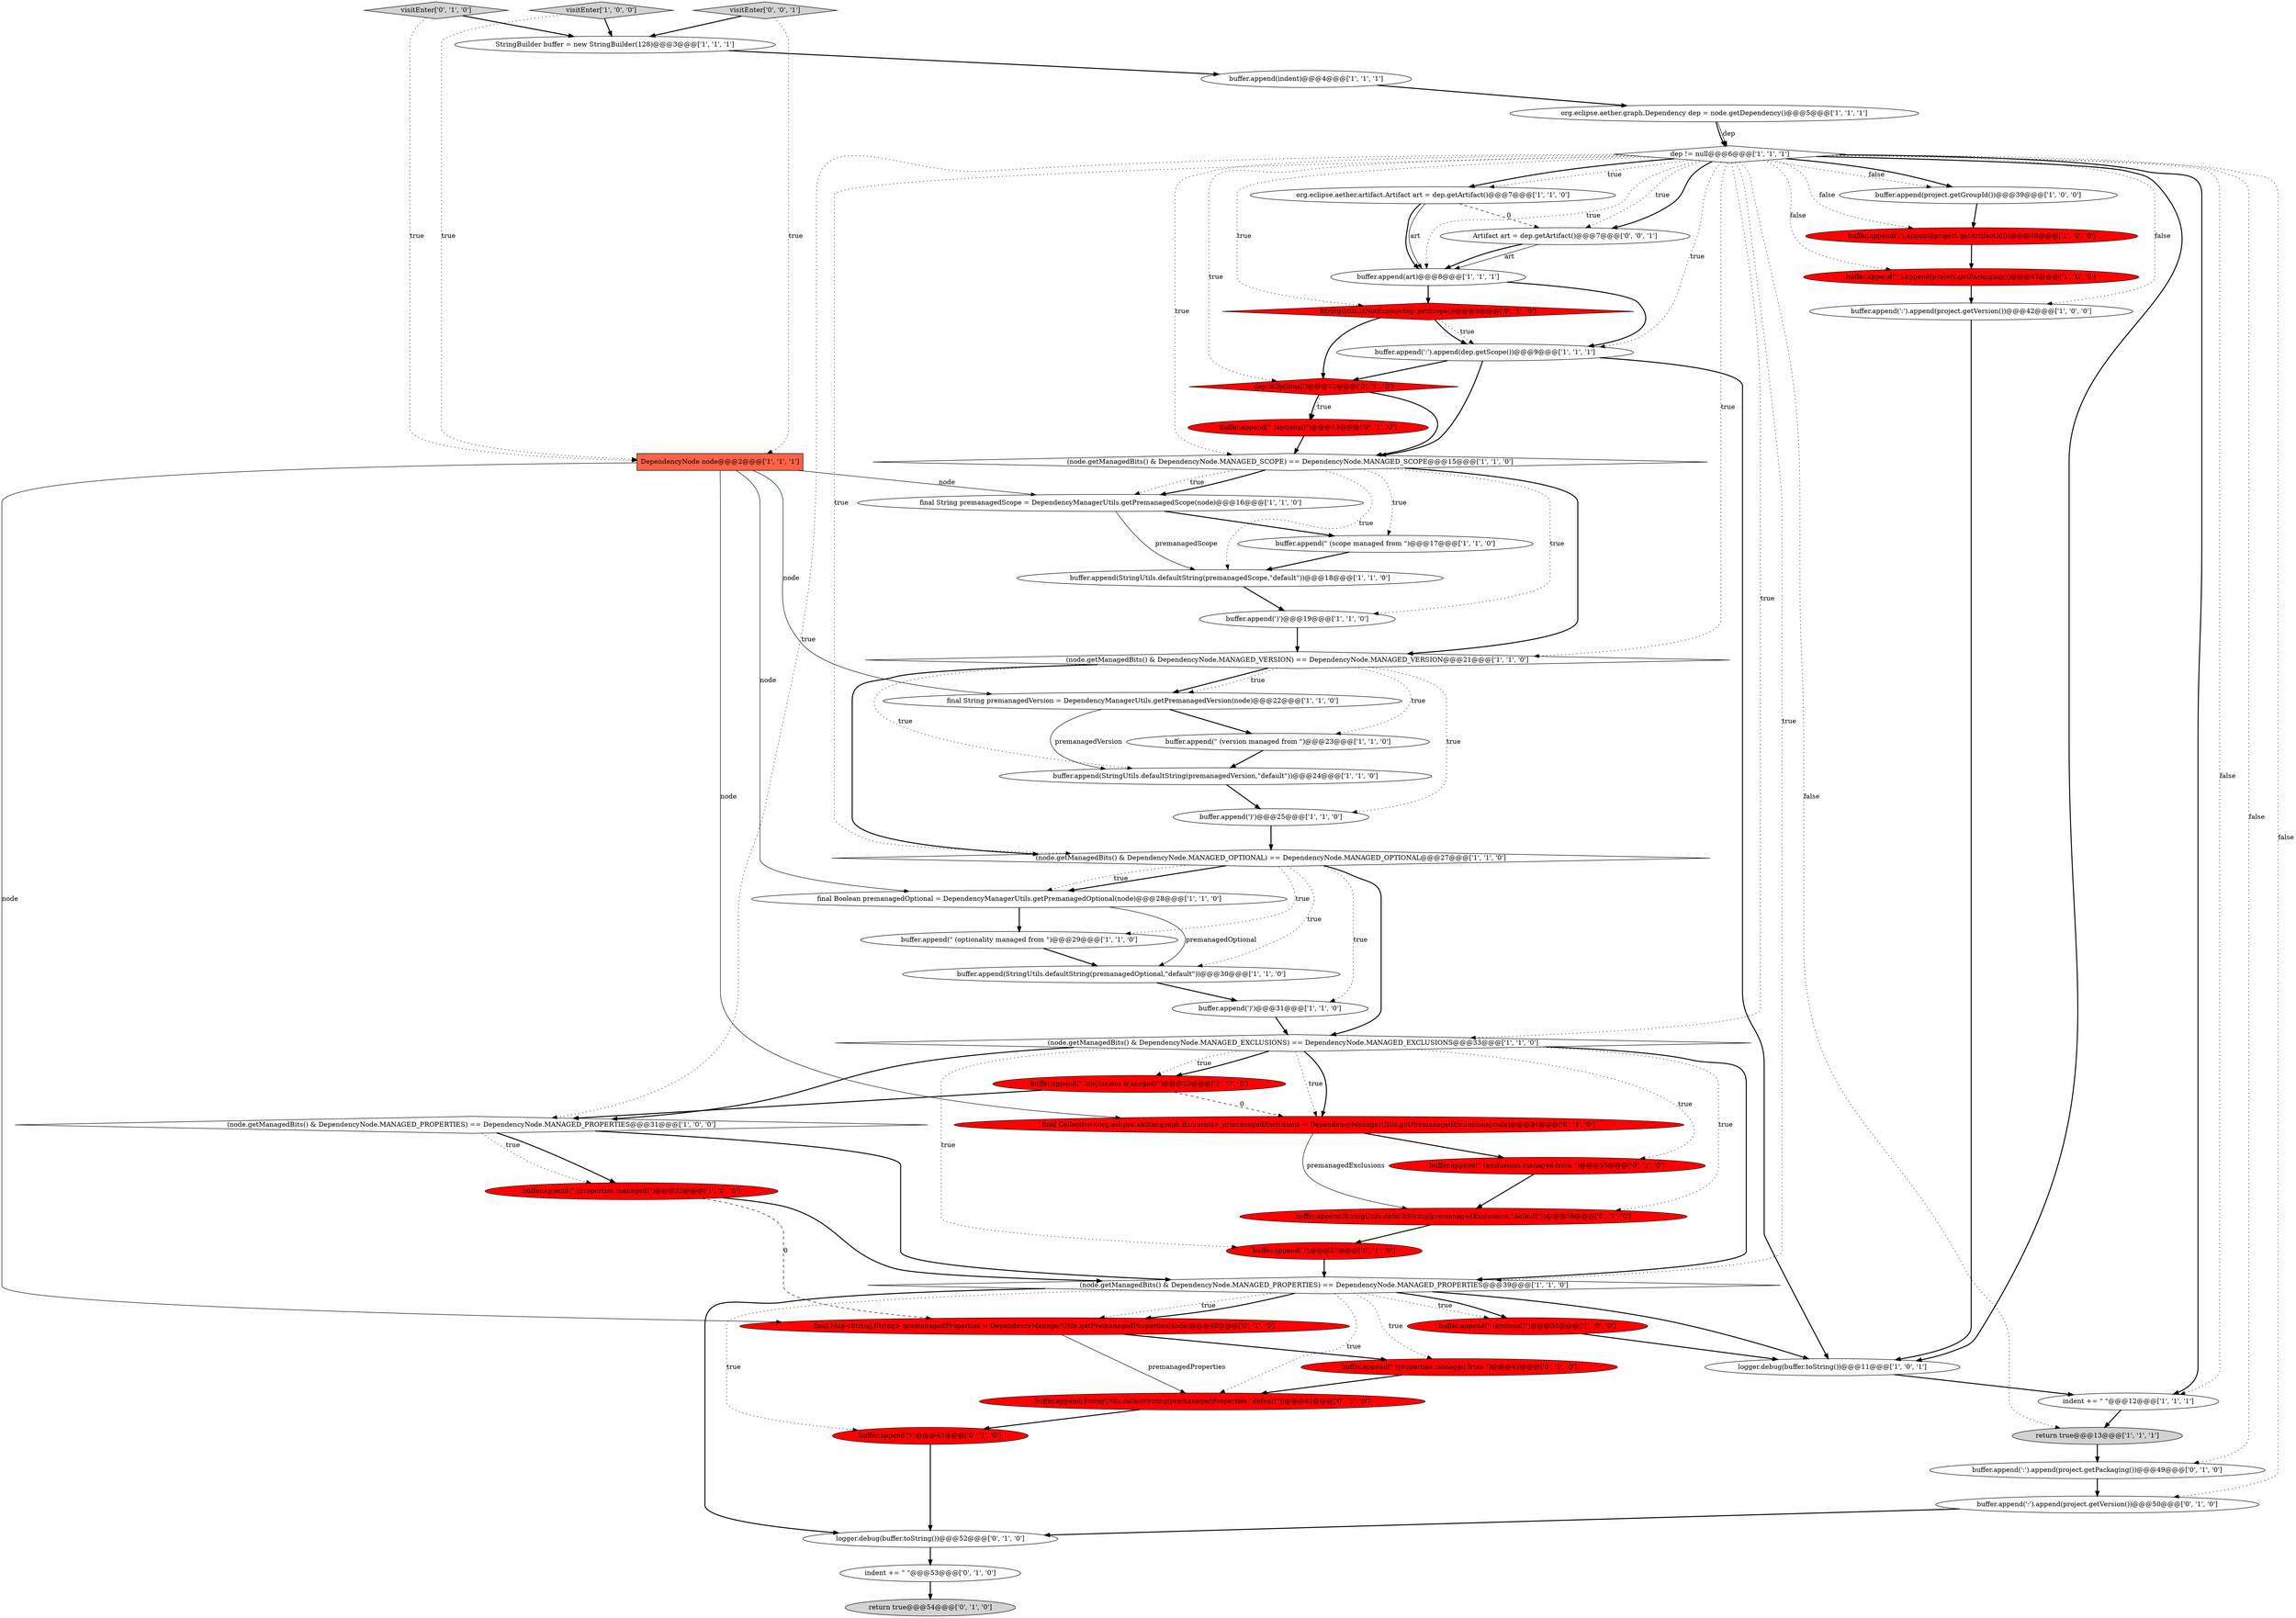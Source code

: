 digraph {
48 [style = filled, label = "buffer.append(\" (properties managed from \")@@@41@@@['0', '1', '0']", fillcolor = red, shape = ellipse image = "AAA1AAABBB2BBB"];
42 [style = filled, label = "buffer.append(':').append(project.getVersion())@@@50@@@['0', '1', '0']", fillcolor = white, shape = ellipse image = "AAA0AAABBB2BBB"];
20 [style = filled, label = "buffer.append(')')@@@19@@@['1', '1', '0']", fillcolor = white, shape = ellipse image = "AAA0AAABBB1BBB"];
14 [style = filled, label = "buffer.append(\" (optionality managed from \")@@@29@@@['1', '1', '0']", fillcolor = white, shape = ellipse image = "AAA0AAABBB1BBB"];
19 [style = filled, label = "buffer.append(StringUtils.defaultString(premanagedOptional,\"default\"))@@@30@@@['1', '1', '0']", fillcolor = white, shape = ellipse image = "AAA0AAABBB1BBB"];
18 [style = filled, label = "org.eclipse.aether.artifact.Artifact art = dep.getArtifact()@@@7@@@['1', '1', '0']", fillcolor = white, shape = ellipse image = "AAA0AAABBB1BBB"];
24 [style = filled, label = "DependencyNode node@@@2@@@['1', '1', '1']", fillcolor = tomato, shape = box image = "AAA0AAABBB1BBB"];
40 [style = filled, label = "return true@@@54@@@['0', '1', '0']", fillcolor = lightgray, shape = ellipse image = "AAA0AAABBB2BBB"];
53 [style = filled, label = "buffer.append(':').append(project.getPackaging())@@@49@@@['0', '1', '0']", fillcolor = white, shape = ellipse image = "AAA0AAABBB2BBB"];
43 [style = filled, label = "final Map<String,String> premanagedProperties = DependencyManagerUtils.getPremanagedProperties(node)@@@40@@@['0', '1', '0']", fillcolor = red, shape = ellipse image = "AAA1AAABBB2BBB"];
17 [style = filled, label = "buffer.append(')')@@@25@@@['1', '1', '0']", fillcolor = white, shape = ellipse image = "AAA0AAABBB1BBB"];
22 [style = filled, label = "(node.getManagedBits() & DependencyNode.MANAGED_VERSION) == DependencyNode.MANAGED_VERSION@@@21@@@['1', '1', '0']", fillcolor = white, shape = diamond image = "AAA0AAABBB1BBB"];
32 [style = filled, label = "dep != null@@@6@@@['1', '1', '1']", fillcolor = white, shape = diamond image = "AAA0AAABBB1BBB"];
34 [style = filled, label = "buffer.append(')')@@@31@@@['1', '1', '0']", fillcolor = white, shape = ellipse image = "AAA0AAABBB1BBB"];
45 [style = filled, label = "buffer.append(')')@@@43@@@['0', '1', '0']", fillcolor = red, shape = ellipse image = "AAA1AAABBB2BBB"];
55 [style = filled, label = "Artifact art = dep.getArtifact()@@@7@@@['0', '0', '1']", fillcolor = white, shape = ellipse image = "AAA0AAABBB3BBB"];
4 [style = filled, label = "buffer.append(StringUtils.defaultString(premanagedScope,\"default\"))@@@18@@@['1', '1', '0']", fillcolor = white, shape = ellipse image = "AAA0AAABBB1BBB"];
39 [style = filled, label = "indent += \" \"@@@53@@@['0', '1', '0']", fillcolor = white, shape = ellipse image = "AAA0AAABBB2BBB"];
1 [style = filled, label = "StringBuilder buffer = new StringBuilder(128)@@@3@@@['1', '1', '1']", fillcolor = white, shape = ellipse image = "AAA0AAABBB1BBB"];
9 [style = filled, label = "final String premanagedScope = DependencyManagerUtils.getPremanagedScope(node)@@@16@@@['1', '1', '0']", fillcolor = white, shape = ellipse image = "AAA0AAABBB1BBB"];
5 [style = filled, label = "visitEnter['1', '0', '0']", fillcolor = lightgray, shape = diamond image = "AAA0AAABBB1BBB"];
11 [style = filled, label = "(node.getManagedBits() & DependencyNode.MANAGED_PROPERTIES) == DependencyNode.MANAGED_PROPERTIES@@@39@@@['1', '1', '0']", fillcolor = white, shape = diamond image = "AAA0AAABBB1BBB"];
27 [style = filled, label = "buffer.append(':').append(dep.getScope())@@@9@@@['1', '1', '1']", fillcolor = white, shape = ellipse image = "AAA0AAABBB1BBB"];
46 [style = filled, label = "visitEnter['0', '1', '0']", fillcolor = lightgray, shape = diamond image = "AAA0AAABBB2BBB"];
41 [style = filled, label = "buffer.append(StringUtils.defaultString(premanagedExclusions,\"default\"))@@@36@@@['0', '1', '0']", fillcolor = red, shape = ellipse image = "AAA1AAABBB2BBB"];
12 [style = filled, label = "buffer.append(\" (exclusions managed)\")@@@29@@@['1', '0', '0']", fillcolor = red, shape = ellipse image = "AAA1AAABBB1BBB"];
21 [style = filled, label = "buffer.append(\" (scope managed from \")@@@17@@@['1', '1', '0']", fillcolor = white, shape = ellipse image = "AAA0AAABBB1BBB"];
35 [style = filled, label = "buffer.append(\" (optional)\")@@@35@@@['1', '0', '0']", fillcolor = red, shape = ellipse image = "AAA1AAABBB1BBB"];
6 [style = filled, label = "final String premanagedVersion = DependencyManagerUtils.getPremanagedVersion(node)@@@22@@@['1', '1', '0']", fillcolor = white, shape = ellipse image = "AAA0AAABBB1BBB"];
30 [style = filled, label = "buffer.append(project.getGroupId())@@@39@@@['1', '0', '0']", fillcolor = white, shape = ellipse image = "AAA0AAABBB1BBB"];
36 [style = filled, label = "buffer.append(\" (version managed from \")@@@23@@@['1', '1', '0']", fillcolor = white, shape = ellipse image = "AAA0AAABBB1BBB"];
44 [style = filled, label = "final Collection<org.eclipse.aether.graph.Exclusion> premanagedExclusions = DependencyManagerUtils.getPremanagedExclusions(node)@@@34@@@['0', '1', '0']", fillcolor = red, shape = ellipse image = "AAA1AAABBB2BBB"];
2 [style = filled, label = "buffer.append(':').append(project.getVersion())@@@42@@@['1', '0', '0']", fillcolor = white, shape = ellipse image = "AAA0AAABBB1BBB"];
51 [style = filled, label = "buffer.append(\" (optional)\")@@@13@@@['0', '1', '0']", fillcolor = red, shape = ellipse image = "AAA1AAABBB2BBB"];
15 [style = filled, label = "(node.getManagedBits() & DependencyNode.MANAGED_SCOPE) == DependencyNode.MANAGED_SCOPE@@@15@@@['1', '1', '0']", fillcolor = white, shape = diamond image = "AAA0AAABBB1BBB"];
7 [style = filled, label = "indent += \" \"@@@12@@@['1', '1', '1']", fillcolor = white, shape = ellipse image = "AAA0AAABBB1BBB"];
25 [style = filled, label = "buffer.append(art)@@@8@@@['1', '1', '1']", fillcolor = white, shape = ellipse image = "AAA0AAABBB1BBB"];
31 [style = filled, label = "buffer.append(indent)@@@4@@@['1', '1', '1']", fillcolor = white, shape = ellipse image = "AAA0AAABBB1BBB"];
52 [style = filled, label = "buffer.append(\" (exclusions managed from \")@@@35@@@['0', '1', '0']", fillcolor = red, shape = ellipse image = "AAA1AAABBB2BBB"];
47 [style = filled, label = "buffer.append(')')@@@37@@@['0', '1', '0']", fillcolor = red, shape = ellipse image = "AAA1AAABBB2BBB"];
54 [style = filled, label = "visitEnter['0', '0', '1']", fillcolor = lightgray, shape = diamond image = "AAA0AAABBB3BBB"];
28 [style = filled, label = "logger.debug(buffer.toString())@@@11@@@['1', '0', '1']", fillcolor = white, shape = ellipse image = "AAA0AAABBB1BBB"];
8 [style = filled, label = "(node.getManagedBits() & DependencyNode.MANAGED_PROPERTIES) == DependencyNode.MANAGED_PROPERTIES@@@31@@@['1', '0', '0']", fillcolor = white, shape = diamond image = "AAA0AAABBB1BBB"];
33 [style = filled, label = "final Boolean premanagedOptional = DependencyManagerUtils.getPremanagedOptional(node)@@@28@@@['1', '1', '0']", fillcolor = white, shape = ellipse image = "AAA0AAABBB1BBB"];
26 [style = filled, label = "buffer.append(':').append(project.getPackaging())@@@41@@@['1', '0', '0']", fillcolor = red, shape = ellipse image = "AAA1AAABBB1BBB"];
50 [style = filled, label = "buffer.append(StringUtils.defaultString(premanagedProperties,\"default\"))@@@42@@@['0', '1', '0']", fillcolor = red, shape = ellipse image = "AAA1AAABBB2BBB"];
49 [style = filled, label = "logger.debug(buffer.toString())@@@52@@@['0', '1', '0']", fillcolor = white, shape = ellipse image = "AAA0AAABBB2BBB"];
0 [style = filled, label = "buffer.append(\" (properties managed)\")@@@32@@@['1', '0', '0']", fillcolor = red, shape = ellipse image = "AAA1AAABBB1BBB"];
16 [style = filled, label = "buffer.append(':').append(project.getArtifactId())@@@40@@@['1', '0', '0']", fillcolor = red, shape = ellipse image = "AAA1AAABBB1BBB"];
3 [style = filled, label = "buffer.append(StringUtils.defaultString(premanagedVersion,\"default\"))@@@24@@@['1', '1', '0']", fillcolor = white, shape = ellipse image = "AAA0AAABBB1BBB"];
13 [style = filled, label = "org.eclipse.aether.graph.Dependency dep = node.getDependency()@@@5@@@['1', '1', '1']", fillcolor = white, shape = ellipse image = "AAA0AAABBB1BBB"];
38 [style = filled, label = "StringUtils.isNotEmpty(dep.getScope())@@@9@@@['0', '1', '0']", fillcolor = red, shape = diamond image = "AAA1AAABBB2BBB"];
37 [style = filled, label = "dep.isOptional()@@@12@@@['0', '1', '0']", fillcolor = red, shape = diamond image = "AAA1AAABBB2BBB"];
23 [style = filled, label = "(node.getManagedBits() & DependencyNode.MANAGED_OPTIONAL) == DependencyNode.MANAGED_OPTIONAL@@@27@@@['1', '1', '0']", fillcolor = white, shape = diamond image = "AAA0AAABBB1BBB"];
29 [style = filled, label = "return true@@@13@@@['1', '1', '1']", fillcolor = lightgray, shape = ellipse image = "AAA0AAABBB1BBB"];
10 [style = filled, label = "(node.getManagedBits() & DependencyNode.MANAGED_EXCLUSIONS) == DependencyNode.MANAGED_EXCLUSIONS@@@33@@@['1', '1', '0']", fillcolor = white, shape = diamond image = "AAA0AAABBB1BBB"];
10->44 [style = dotted, label="true"];
32->7 [style = dotted, label="false"];
27->28 [style = bold, label=""];
32->55 [style = dotted, label="true"];
10->52 [style = dotted, label="true"];
32->11 [style = dotted, label="true"];
15->20 [style = dotted, label="true"];
46->24 [style = dotted, label="true"];
37->15 [style = bold, label=""];
15->21 [style = dotted, label="true"];
55->25 [style = solid, label="art"];
27->15 [style = bold, label=""];
47->11 [style = bold, label=""];
54->24 [style = dotted, label="true"];
15->9 [style = dotted, label="true"];
18->55 [style = dashed, label="0"];
33->19 [style = solid, label="premanagedOptional"];
8->0 [style = bold, label=""];
5->24 [style = dotted, label="true"];
32->25 [style = dotted, label="true"];
23->33 [style = bold, label=""];
49->39 [style = bold, label=""];
32->8 [style = dotted, label="true"];
32->29 [style = dotted, label="false"];
10->8 [style = bold, label=""];
10->47 [style = dotted, label="true"];
10->12 [style = bold, label=""];
11->43 [style = dotted, label="true"];
50->45 [style = bold, label=""];
9->21 [style = bold, label=""];
12->44 [style = dashed, label="0"];
32->37 [style = dotted, label="true"];
8->0 [style = dotted, label="true"];
32->18 [style = bold, label=""];
1->31 [style = bold, label=""];
32->26 [style = dotted, label="false"];
8->11 [style = bold, label=""];
2->28 [style = bold, label=""];
32->15 [style = dotted, label="true"];
10->11 [style = bold, label=""];
7->29 [style = bold, label=""];
24->9 [style = solid, label="node"];
11->28 [style = bold, label=""];
32->53 [style = dotted, label="false"];
19->34 [style = bold, label=""];
24->6 [style = solid, label="node"];
13->32 [style = bold, label=""];
9->4 [style = solid, label="premanagedScope"];
16->26 [style = bold, label=""];
48->50 [style = bold, label=""];
11->35 [style = dotted, label="true"];
32->7 [style = bold, label=""];
11->43 [style = bold, label=""];
23->19 [style = dotted, label="true"];
18->25 [style = solid, label="art"];
22->23 [style = bold, label=""];
35->28 [style = bold, label=""];
25->27 [style = bold, label=""];
5->1 [style = bold, label=""];
23->14 [style = dotted, label="true"];
32->30 [style = dotted, label="false"];
55->25 [style = bold, label=""];
10->44 [style = bold, label=""];
38->37 [style = bold, label=""];
15->9 [style = bold, label=""];
32->2 [style = dotted, label="false"];
18->25 [style = bold, label=""];
23->10 [style = bold, label=""];
23->33 [style = dotted, label="true"];
6->3 [style = solid, label="premanagedVersion"];
24->43 [style = solid, label="node"];
43->50 [style = solid, label="premanagedProperties"];
22->6 [style = bold, label=""];
21->4 [style = bold, label=""];
25->38 [style = bold, label=""];
32->18 [style = dotted, label="true"];
32->16 [style = dotted, label="false"];
38->27 [style = dotted, label="true"];
24->33 [style = solid, label="node"];
31->13 [style = bold, label=""];
53->42 [style = bold, label=""];
52->41 [style = bold, label=""];
32->42 [style = dotted, label="false"];
38->27 [style = bold, label=""];
24->44 [style = solid, label="node"];
0->11 [style = bold, label=""];
14->19 [style = bold, label=""];
37->51 [style = dotted, label="true"];
10->41 [style = dotted, label="true"];
0->43 [style = dashed, label="0"];
32->30 [style = bold, label=""];
17->23 [style = bold, label=""];
15->22 [style = bold, label=""];
27->37 [style = bold, label=""];
12->8 [style = bold, label=""];
39->40 [style = bold, label=""];
4->20 [style = bold, label=""];
32->38 [style = dotted, label="true"];
22->3 [style = dotted, label="true"];
3->17 [style = bold, label=""];
22->36 [style = dotted, label="true"];
41->47 [style = bold, label=""];
13->32 [style = solid, label="dep"];
32->10 [style = dotted, label="true"];
11->49 [style = bold, label=""];
32->22 [style = dotted, label="true"];
29->53 [style = bold, label=""];
33->14 [style = bold, label=""];
10->12 [style = dotted, label="true"];
54->1 [style = bold, label=""];
37->51 [style = bold, label=""];
32->23 [style = dotted, label="true"];
45->49 [style = bold, label=""];
44->41 [style = solid, label="premanagedExclusions"];
43->48 [style = bold, label=""];
28->7 [style = bold, label=""];
11->48 [style = dotted, label="true"];
11->45 [style = dotted, label="true"];
34->10 [style = bold, label=""];
22->6 [style = dotted, label="true"];
6->36 [style = bold, label=""];
11->35 [style = bold, label=""];
15->4 [style = dotted, label="true"];
20->22 [style = bold, label=""];
11->50 [style = dotted, label="true"];
26->2 [style = bold, label=""];
32->27 [style = dotted, label="true"];
32->55 [style = bold, label=""];
46->1 [style = bold, label=""];
44->52 [style = bold, label=""];
42->49 [style = bold, label=""];
22->17 [style = dotted, label="true"];
51->15 [style = bold, label=""];
30->16 [style = bold, label=""];
32->28 [style = bold, label=""];
23->34 [style = dotted, label="true"];
36->3 [style = bold, label=""];
}
